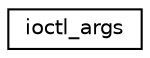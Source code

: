 digraph "Graphical Class Hierarchy"
{
 // LATEX_PDF_SIZE
  edge [fontname="Helvetica",fontsize="10",labelfontname="Helvetica",labelfontsize="10"];
  node [fontname="Helvetica",fontsize="10",shape=record];
  rankdir="LR";
  Node0 [label="ioctl_args",height=0.2,width=0.4,color="black", fillcolor="white", style="filled",URL="$structioctl__args.html",tooltip=" "];
}
